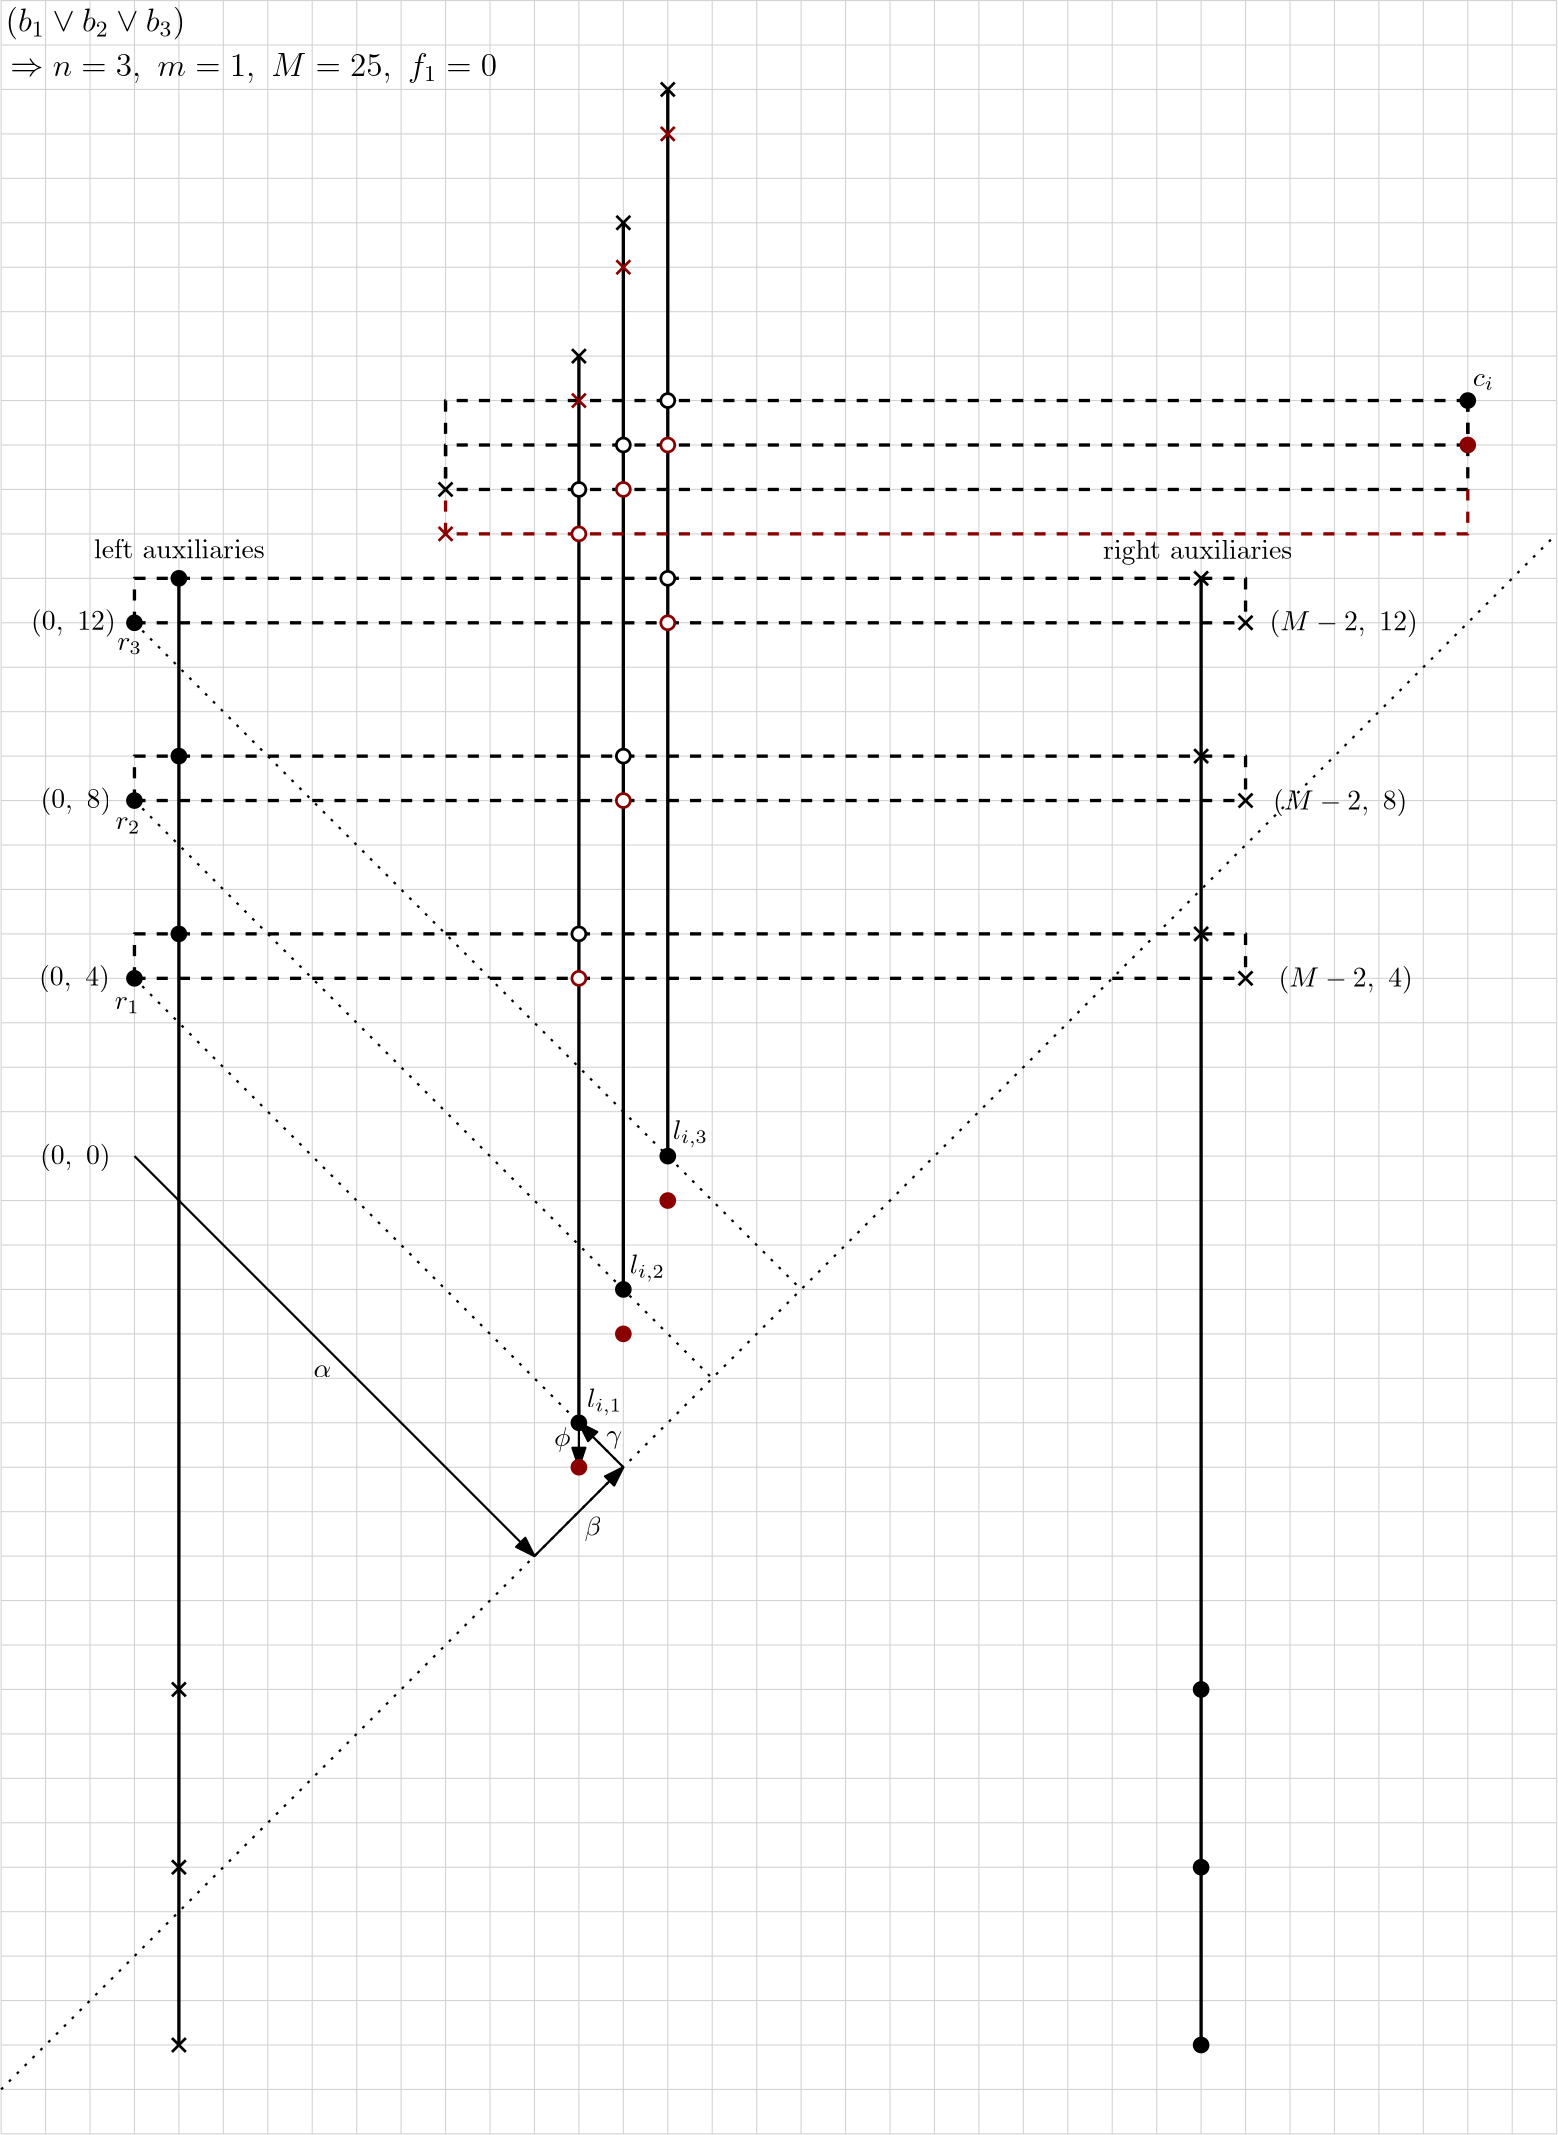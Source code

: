 <?xml version="1.0"?>
<!DOCTYPE ipe SYSTEM "ipe.dtd">
<ipe version="70218" creator="Ipe 7.2.26">
<info created="D:20230320151130" modified="D:20230323182908"/>
<ipestyle name="basic">
<symbol name="arrow/arc(spx)">
<path stroke="sym-stroke" fill="sym-stroke" pen="sym-pen">
0 0 m
-1 0.333 l
-1 -0.333 l
h
</path>
</symbol>
<symbol name="arrow/farc(spx)">
<path stroke="sym-stroke" fill="white" pen="sym-pen">
0 0 m
-1 0.333 l
-1 -0.333 l
h
</path>
</symbol>
<symbol name="arrow/ptarc(spx)">
<path stroke="sym-stroke" fill="sym-stroke" pen="sym-pen">
0 0 m
-1 0.333 l
-0.8 0 l
-1 -0.333 l
h
</path>
</symbol>
<symbol name="arrow/fptarc(spx)">
<path stroke="sym-stroke" fill="white" pen="sym-pen">
0 0 m
-1 0.333 l
-0.8 0 l
-1 -0.333 l
h
</path>
</symbol>
<symbol name="mark/circle(sx)" transformations="translations">
<path fill="sym-stroke">
0.6 0 0 0.6 0 0 e
0.4 0 0 0.4 0 0 e
</path>
</symbol>
<symbol name="mark/disk(sx)" transformations="translations">
<path fill="sym-stroke">
0.6 0 0 0.6 0 0 e
</path>
</symbol>
<symbol name="mark/fdisk(sfx)" transformations="translations">
<group>
<path fill="sym-fill">
0.5 0 0 0.5 0 0 e
</path>
<path fill="sym-stroke" fillrule="eofill">
0.6 0 0 0.6 0 0 e
0.4 0 0 0.4 0 0 e
</path>
</group>
</symbol>
<symbol name="mark/box(sx)" transformations="translations">
<path fill="sym-stroke" fillrule="eofill">
-0.6 -0.6 m
0.6 -0.6 l
0.6 0.6 l
-0.6 0.6 l
h
-0.4 -0.4 m
0.4 -0.4 l
0.4 0.4 l
-0.4 0.4 l
h
</path>
</symbol>
<symbol name="mark/square(sx)" transformations="translations">
<path fill="sym-stroke">
-0.6 -0.6 m
0.6 -0.6 l
0.6 0.6 l
-0.6 0.6 l
h
</path>
</symbol>
<symbol name="mark/fsquare(sfx)" transformations="translations">
<group>
<path fill="sym-fill">
-0.5 -0.5 m
0.5 -0.5 l
0.5 0.5 l
-0.5 0.5 l
h
</path>
<path fill="sym-stroke" fillrule="eofill">
-0.6 -0.6 m
0.6 -0.6 l
0.6 0.6 l
-0.6 0.6 l
h
-0.4 -0.4 m
0.4 -0.4 l
0.4 0.4 l
-0.4 0.4 l
h
</path>
</group>
</symbol>
<symbol name="mark/cross(sx)" transformations="translations">
<group>
<path fill="sym-stroke">
-0.43 -0.57 m
0.57 0.43 l
0.43 0.57 l
-0.57 -0.43 l
h
</path>
<path fill="sym-stroke">
-0.43 0.57 m
0.57 -0.43 l
0.43 -0.57 l
-0.57 0.43 l
h
</path>
</group>
</symbol>
<symbol name="arrow/fnormal(spx)">
<path stroke="sym-stroke" fill="white" pen="sym-pen">
0 0 m
-1 0.333 l
-1 -0.333 l
h
</path>
</symbol>
<symbol name="arrow/pointed(spx)">
<path stroke="sym-stroke" fill="sym-stroke" pen="sym-pen">
0 0 m
-1 0.333 l
-0.8 0 l
-1 -0.333 l
h
</path>
</symbol>
<symbol name="arrow/fpointed(spx)">
<path stroke="sym-stroke" fill="white" pen="sym-pen">
0 0 m
-1 0.333 l
-0.8 0 l
-1 -0.333 l
h
</path>
</symbol>
<symbol name="arrow/linear(spx)">
<path stroke="sym-stroke" pen="sym-pen">
-1 0.333 m
0 0 l
-1 -0.333 l
</path>
</symbol>
<symbol name="arrow/fdouble(spx)">
<path stroke="sym-stroke" fill="white" pen="sym-pen">
0 0 m
-1 0.333 l
-1 -0.333 l
h
-1 0 m
-2 0.333 l
-2 -0.333 l
h
</path>
</symbol>
<symbol name="arrow/double(spx)">
<path stroke="sym-stroke" fill="sym-stroke" pen="sym-pen">
0 0 m
-1 0.333 l
-1 -0.333 l
h
-1 0 m
-2 0.333 l
-2 -0.333 l
h
</path>
</symbol>
<symbol name="arrow/mid-normal(spx)">
<path stroke="sym-stroke" fill="sym-stroke" pen="sym-pen">
0.5 0 m
-0.5 0.333 l
-0.5 -0.333 l
h
</path>
</symbol>
<symbol name="arrow/mid-fnormal(spx)">
<path stroke="sym-stroke" fill="white" pen="sym-pen">
0.5 0 m
-0.5 0.333 l
-0.5 -0.333 l
h
</path>
</symbol>
<symbol name="arrow/mid-pointed(spx)">
<path stroke="sym-stroke" fill="sym-stroke" pen="sym-pen">
0.5 0 m
-0.5 0.333 l
-0.3 0 l
-0.5 -0.333 l
h
</path>
</symbol>
<symbol name="arrow/mid-fpointed(spx)">
<path stroke="sym-stroke" fill="white" pen="sym-pen">
0.5 0 m
-0.5 0.333 l
-0.3 0 l
-0.5 -0.333 l
h
</path>
</symbol>
<symbol name="arrow/mid-double(spx)">
<path stroke="sym-stroke" fill="sym-stroke" pen="sym-pen">
1 0 m
0 0.333 l
0 -0.333 l
h
0 0 m
-1 0.333 l
-1 -0.333 l
h
</path>
</symbol>
<symbol name="arrow/mid-fdouble(spx)">
<path stroke="sym-stroke" fill="white" pen="sym-pen">
1 0 m
0 0.333 l
0 -0.333 l
h
0 0 m
-1 0.333 l
-1 -0.333 l
h
</path>
</symbol>
<anglesize name="22.5 deg" value="22.5"/>
<anglesize name="30 deg" value="30"/>
<anglesize name="45 deg" value="45"/>
<anglesize name="60 deg" value="60"/>
<anglesize name="90 deg" value="90"/>
<arrowsize name="large" value="10"/>
<arrowsize name="small" value="5"/>
<arrowsize name="tiny" value="3"/>
<color name="blue" value="0 0 1"/>
<color name="brown" value="0.647 0.165 0.165"/>
<color name="darkblue" value="0 0 0.545"/>
<color name="darkcyan" value="0 0.545 0.545"/>
<color name="darkgray" value="0.663"/>
<color name="darkgreen" value="0 0.392 0"/>
<color name="darkmagenta" value="0.545 0 0.545"/>
<color name="darkorange" value="1 0.549 0"/>
<color name="darkred" value="0.545 0 0"/>
<color name="gold" value="1 0.843 0"/>
<color name="gray" value="0.745"/>
<color name="green" value="0 1 0"/>
<color name="lightblue" value="0.678 0.847 0.902"/>
<color name="lightcyan" value="0.878 1 1"/>
<color name="lightgray" value="0.827"/>
<color name="lightgreen" value="0.565 0.933 0.565"/>
<color name="lightyellow" value="1 1 0.878"/>
<color name="navy" value="0 0 0.502"/>
<color name="orange" value="1 0.647 0"/>
<color name="pink" value="1 0.753 0.796"/>
<color name="purple" value="0.627 0.125 0.941"/>
<color name="red" value="1 0 0"/>
<color name="seagreen" value="0.18 0.545 0.341"/>
<color name="turquoise" value="0.251 0.878 0.816"/>
<color name="violet" value="0.933 0.51 0.933"/>
<color name="yellow" value="1 1 0"/>
<dashstyle name="dash dot dotted" value="[4 2 1 2 1 2] 0"/>
<dashstyle name="dash dotted" value="[4 2 1 2] 0"/>
<dashstyle name="dashed" value="[4] 0"/>
<dashstyle name="dotted" value="[1 3] 0"/>
<gridsize name="10 pts (~3.5 mm)" value="10"/>
<gridsize name="14 pts (~5 mm)" value="14"/>
<gridsize name="16 pts (~6 mm)" value="16"/>
<gridsize name="20 pts (~7 mm)" value="20"/>
<gridsize name="28 pts (~10 mm)" value="28"/>
<gridsize name="32 pts (~12 mm)" value="32"/>
<gridsize name="4 pts" value="4"/>
<gridsize name="56 pts (~20 mm)" value="56"/>
<gridsize name="8 pts (~3 mm)" value="8"/>
<opacity name="10%" value="0.1"/>
<opacity name="30%" value="0.3"/>
<opacity name="50%" value="0.5"/>
<opacity name="75%" value="0.75"/>
<pen name="fat" value="1.2"/>
<pen name="heavier" value="0.8"/>
<pen name="ultrafat" value="2"/>
<symbolsize name="large" value="5"/>
<symbolsize name="small" value="2"/>
<symbolsize name="tiny" value="1.1"/>
<textsize name="Huge" value="\Huge"/>
<textsize name="LARGE" value="\LARGE"/>
<textsize name="Large" value="\Large"/>
<textsize name="footnote" value="\footnotesize"/>
<textsize name="huge" value="\huge"/>
<textsize name="large" value="\large"/>
<textsize name="script" value="\scriptsize"/>
<textsize name="small" value="\small"/>
<textsize name="tiny" value="\tiny"/>
<textstyle name="center" begin="\begin{center}" end="\end{center}"/>
<textstyle name="item" begin="\begin{itemize}\item{}" end="\end{itemize}"/>
<textstyle name="itemize" begin="\begin{itemize}" end="\end{itemize}"/>
<tiling name="falling" angle="-60" step="4" width="1"/>
<tiling name="rising" angle="30" step="4" width="1"/>
</ipestyle>
<page>
<layer name="variables"/>
<layer name="checkers"/>
<layer name="grid"/>
<layer name="variable_paths"/>
<layer name="checker_paths"/>
<layer name="circles"/>
<view layers="variables checkers grid variable_paths checker_paths circles" active="variable_paths"/>
<path layer="grid" stroke="lightgray" opacity="30%" stroke-opacity="opaque">
16 800 m
16 32 l
576 32 l
576 800 l
h
</path>
<path stroke="lightgray" opacity="30%" stroke-opacity="opaque">
16 784 m
576 784 l
</path>
<path stroke="lightgray" opacity="30%" stroke-opacity="opaque">
576 768 m
16 768 l
</path>
<path stroke="lightgray" opacity="30%" stroke-opacity="opaque">
16 752 m
576 752 l
</path>
<path stroke="lightgray" opacity="30%" stroke-opacity="opaque">
576 736 m
16 736 l
</path>
<path stroke="lightgray" opacity="30%" stroke-opacity="opaque">
16 720 m
576 720 l
</path>
<path matrix="1 0 0 1 0 -80" stroke="lightgray" opacity="30%" stroke-opacity="opaque">
16 784 m
576 784 l
</path>
<path matrix="1 0 0 1 0 -80" stroke="lightgray" opacity="30%" stroke-opacity="opaque">
576 768 m
16 768 l
</path>
<path matrix="1 0 0 1 0 -80" stroke="lightgray" opacity="30%" stroke-opacity="opaque">
16 752 m
576 752 l
</path>
<path matrix="1 0 0 1 0 -80" stroke="lightgray" opacity="30%" stroke-opacity="opaque">
576 736 m
16 736 l
</path>
<path matrix="1 0 0 1 0 -80" stroke="lightgray" opacity="30%" stroke-opacity="opaque">
16 720 m
576 720 l
</path>
<path matrix="1 0 0 1 0 -160" stroke="lightgray" opacity="30%" stroke-opacity="opaque">
16 784 m
576 784 l
</path>
<path matrix="1 0 0 1 0 -160" stroke="lightgray" opacity="30%" stroke-opacity="opaque">
576 768 m
16 768 l
</path>
<path matrix="1 0 0 1 0 -160" stroke="lightgray" opacity="30%" stroke-opacity="opaque">
16 752 m
576 752 l
</path>
<path matrix="1 0 0 1 0 -160" stroke="lightgray" opacity="30%" stroke-opacity="opaque">
576 736 m
16 736 l
</path>
<path matrix="1 0 0 1 0 -160" stroke="lightgray" opacity="30%" stroke-opacity="opaque">
16 720 m
576 720 l
</path>
<path matrix="1 0 0 1 0 -240" stroke="lightgray" opacity="30%" stroke-opacity="opaque">
16 784 m
576 784 l
</path>
<path matrix="1 0 0 1 0 -240" stroke="lightgray" opacity="30%" stroke-opacity="opaque">
576 768 m
16 768 l
</path>
<path matrix="1 0 0 1 0 -240" stroke="lightgray" opacity="30%" stroke-opacity="opaque">
16 752 m
576 752 l
</path>
<path matrix="1 0 0 1 0 -240" stroke="lightgray" opacity="30%" stroke-opacity="opaque">
576 736 m
16 736 l
</path>
<path matrix="1 0 0 1 0 -240" stroke="lightgray" opacity="30%" stroke-opacity="opaque">
16 720 m
576 720 l
</path>
<path matrix="1 0 0 1 0 -320" stroke="lightgray" opacity="30%" stroke-opacity="opaque">
16 784 m
576 784 l
</path>
<path matrix="1 0 0 1 0 -320" stroke="lightgray" opacity="30%" stroke-opacity="opaque">
576 768 m
16 768 l
</path>
<path matrix="1 0 0 1 0 -320" stroke="lightgray" opacity="30%" stroke-opacity="opaque">
16 752 m
576 752 l
</path>
<path matrix="1 0 0 1 0 -320" stroke="lightgray" opacity="30%" stroke-opacity="opaque">
576 736 m
16 736 l
</path>
<path matrix="1 0 0 1 0 -320" stroke="lightgray" opacity="30%" stroke-opacity="opaque">
16 720 m
576 720 l
</path>
<path matrix="1 0 0 1 0 -400" stroke="lightgray" opacity="30%" stroke-opacity="opaque">
16 784 m
576 784 l
</path>
<path matrix="1 0 0 1 0 -400" stroke="lightgray" opacity="30%" stroke-opacity="opaque">
576 768 m
16 768 l
</path>
<path matrix="1 0 0 1 0 -400" stroke="lightgray" opacity="30%" stroke-opacity="opaque">
16 752 m
576 752 l
</path>
<path matrix="1 0 0 1 0 -400" stroke="lightgray" opacity="30%" stroke-opacity="opaque">
576 736 m
16 736 l
</path>
<path matrix="1 0 0 1 0 -400" stroke="lightgray" opacity="30%" stroke-opacity="opaque">
16 720 m
576 720 l
</path>
<path matrix="1 0 0 1 0 -480" stroke="lightgray" opacity="30%" stroke-opacity="opaque">
16 784 m
576 784 l
</path>
<path matrix="1 0 0 1 0 -480" stroke="lightgray" opacity="30%" stroke-opacity="opaque">
576 768 m
16 768 l
</path>
<path matrix="1 0 0 1 0 -480" stroke="lightgray" opacity="30%" stroke-opacity="opaque">
16 752 m
576 752 l
</path>
<path matrix="1 0 0 1 0 -480" stroke="lightgray" opacity="30%" stroke-opacity="opaque">
576 736 m
16 736 l
</path>
<path matrix="1 0 0 1 0 -480" stroke="lightgray" opacity="30%" stroke-opacity="opaque">
16 720 m
576 720 l
</path>
<path matrix="1 0 0 1 0 -560" stroke="lightgray" opacity="30%" stroke-opacity="opaque">
16 784 m
576 784 l
</path>
<path matrix="1 0 0 1 0 -560" stroke="lightgray" opacity="30%" stroke-opacity="opaque">
576 768 m
16 768 l
</path>
<path matrix="1 0 0 1 0 -560" stroke="lightgray" opacity="30%" stroke-opacity="opaque">
16 752 m
576 752 l
</path>
<path matrix="1 0 0 1 0 -560" stroke="lightgray" opacity="30%" stroke-opacity="opaque">
576 736 m
16 736 l
</path>
<path matrix="1 0 0 1 0 -560" stroke="lightgray" opacity="30%" stroke-opacity="opaque">
16 720 m
576 720 l
</path>
<path matrix="1 0 0 1 0 -640" stroke="lightgray" opacity="30%" stroke-opacity="opaque">
16 784 m
576 784 l
</path>
<path matrix="1 0 0 1 0 -640" stroke="lightgray" opacity="30%" stroke-opacity="opaque">
576 768 m
16 768 l
</path>
<path matrix="1 0 0 1 0 -640" stroke="lightgray" opacity="30%" stroke-opacity="opaque">
16 752 m
576 752 l
</path>
<path matrix="1 0 0 1 0 -640" stroke="lightgray" opacity="30%" stroke-opacity="opaque">
576 736 m
16 736 l
</path>
<path matrix="1 0 0 1 0 -640" stroke="lightgray" opacity="30%" stroke-opacity="opaque">
16 720 m
576 720 l
</path>
<path matrix="1 0 0 1 0 -656" stroke="lightgray" opacity="30%" stroke-opacity="opaque">
16 720 m
576 720 l
</path>
<path matrix="1 0 0 1 0 -672" stroke="lightgray" opacity="30%" stroke-opacity="opaque">
16 720 m
576 720 l
</path>
<path stroke="lightgray" opacity="30%" stroke-opacity="opaque">
32 32 m
32 800 l
</path>
<path stroke="lightgray" opacity="30%" stroke-opacity="opaque">
48 800 m
48 32 l
</path>
<path matrix="1 0 0 1 32 0" stroke="lightgray" opacity="30%" stroke-opacity="opaque">
32 32 m
32 800 l
</path>
<path matrix="1 0 0 1 32 0" stroke="lightgray" opacity="30%" stroke-opacity="opaque">
48 800 m
48 32 l
</path>
<path matrix="1 0 0 1 64 0" stroke="lightgray" opacity="30%" stroke-opacity="opaque">
32 32 m
32 800 l
</path>
<path matrix="1 0 0 1 64 0" stroke="lightgray" opacity="30%" stroke-opacity="opaque">
48 800 m
48 32 l
</path>
<path matrix="1 0 0 1 96 0" stroke="lightgray" opacity="30%" stroke-opacity="opaque">
32 32 m
32 800 l
</path>
<path matrix="1 0 0 1 96 0" stroke="lightgray" opacity="30%" stroke-opacity="opaque">
48 800 m
48 32 l
</path>
<path matrix="1 0 0 1 128 0" stroke="lightgray" opacity="30%" stroke-opacity="opaque">
32 32 m
32 800 l
</path>
<path matrix="1 0 0 1 128 0" stroke="lightgray" opacity="30%" stroke-opacity="opaque">
48 800 m
48 32 l
</path>
<path matrix="1 0 0 1 160 0" stroke="lightgray" opacity="30%" stroke-opacity="opaque">
32 32 m
32 800 l
</path>
<path matrix="1 0 0 1 160 0" stroke="lightgray" opacity="30%" stroke-opacity="opaque">
48 800 m
48 32 l
</path>
<path matrix="1 0 0 1 192 0" stroke="lightgray" opacity="30%" stroke-opacity="opaque">
32 32 m
32 800 l
</path>
<path matrix="1 0 0 1 192 0" stroke="lightgray" opacity="30%" stroke-opacity="opaque">
48 800 m
48 32 l
</path>
<path matrix="1 0 0 1 224 0" stroke="lightgray" opacity="30%" stroke-opacity="opaque">
32 32 m
32 800 l
</path>
<path matrix="1 0 0 1 224 0" stroke="lightgray" opacity="30%" stroke-opacity="opaque">
48 800 m
48 32 l
</path>
<path matrix="1 0 0 1 256 0" stroke="lightgray" opacity="30%" stroke-opacity="opaque">
32 32 m
32 800 l
</path>
<path matrix="1 0 0 1 256 0" stroke="lightgray" opacity="30%" stroke-opacity="opaque">
48 800 m
48 32 l
</path>
<path matrix="1 0 0 1 288 0" stroke="lightgray" opacity="30%" stroke-opacity="opaque">
32 32 m
32 800 l
</path>
<path matrix="1 0 0 1 288 0" stroke="lightgray" opacity="30%" stroke-opacity="opaque">
48 800 m
48 32 l
</path>
<path matrix="1 0 0 1 320 0" stroke="lightgray" opacity="30%" stroke-opacity="opaque">
32 32 m
32 800 l
</path>
<path matrix="1 0 0 1 320 0" stroke="lightgray" opacity="30%" stroke-opacity="opaque">
48 800 m
48 32 l
</path>
<path matrix="1 0 0 1 352 0" stroke="lightgray" opacity="30%" stroke-opacity="opaque">
32 32 m
32 800 l
</path>
<path matrix="1 0 0 1 352 0" stroke="lightgray" opacity="30%" stroke-opacity="opaque">
48 800 m
48 32 l
</path>
<path matrix="1 0 0 1 384 0" stroke="lightgray" opacity="30%" stroke-opacity="opaque">
32 32 m
32 800 l
</path>
<path matrix="1 0 0 1 384 0" stroke="lightgray" opacity="30%" stroke-opacity="opaque">
48 800 m
48 32 l
</path>
<path matrix="1 0 0 1 416 0" stroke="lightgray" opacity="30%" stroke-opacity="opaque">
32 32 m
32 800 l
</path>
<path matrix="1 0 0 1 416 0" stroke="lightgray" opacity="30%" stroke-opacity="opaque">
48 800 m
48 32 l
</path>
<path matrix="1 0 0 1 448 0" stroke="lightgray" opacity="30%" stroke-opacity="opaque">
32 32 m
32 800 l
</path>
<path matrix="1 0 0 1 448 0" stroke="lightgray" opacity="30%" stroke-opacity="opaque">
48 800 m
48 32 l
</path>
<path matrix="1 0 0 1 480 0" stroke="lightgray" opacity="30%" stroke-opacity="opaque">
32 32 m
32 800 l
</path>
<path matrix="1 0 0 1 480 0" stroke="lightgray" opacity="30%" stroke-opacity="opaque">
48 800 m
48 32 l
</path>
<path matrix="1 0 0 1 496 0" stroke="lightgray" opacity="30%" stroke-opacity="opaque">
48 800 m
48 32 l
</path>
<path matrix="1 0 0 1 512 0" stroke="lightgray" opacity="30%" stroke-opacity="opaque">
48 800 m
48 32 l
</path>
<path stroke="black" dash="dotted" pen="heavier">
16 48 m
576 608 l
</path>
<path layer="variable_paths" stroke="black" dash="dashed" pen="fat">
64 576 m
64 592 l
464 592 l
464 576 l
</path>
<path stroke="black" dash="dashed" pen="fat">
64 576 m
464 576 l
</path>
<path stroke="black" dash="dashed" pen="fat">
64 512 m
64 528 l
464 528 l
464 512 l
</path>
<path stroke="black" dash="dashed" pen="fat">
64 512 m
464 512 l
</path>
<path stroke="black" dash="dashed" pen="fat">
64 448 m
64 464 l
464 464 l
464 448 l
</path>
<path stroke="black" dash="dashed" pen="fat">
64 448 m
464 448 l
</path>
<path stroke="black" pen="fat">
80 592 m
80 64 l
</path>
<path stroke="black" pen="fat">
448 64 m
448 592 l
</path>
<path stroke="black" pen="fat">
256 768 m
256 384 l
</path>
<path stroke="black" pen="fat">
240 336 m
240 720 l
</path>
<path stroke="black" pen="fat">
224 672 m
224 288 l
</path>
<path stroke="black" dash="dashed" pen="fat">
544 656 m
176 656 l
176 624 l
</path>
<path stroke="black" dash="dashed" pen="fat">
544 656 m
544 640 l
176 640 l
176 624 l
</path>
<path stroke="black" dash="dashed" pen="fat">
544 656 m
544 624 l
176 624 l
</path>
<path stroke="darkred" dash="dashed" pen="fat">
544 624 m
544 608 l
176 608 l
176 624 l
</path>
<use layer="circles" name="mark/fdisk(sfx)" pos="224 464" size="large" stroke="black" fill="white"/>
<use name="mark/fdisk(sfx)" pos="240 528" size="large" stroke="black" fill="white"/>
<use name="mark/fdisk(sfx)" pos="256 592" size="large" stroke="black" fill="white"/>
<use matrix="1 0 0 1 0 -16" name="mark/fdisk(sfx)" pos="256 672" size="large" stroke="black" fill="white"/>
<use matrix="1 0 0 1 0 -16" name="mark/fdisk(sfx)" pos="240 656" size="large" stroke="black" fill="white"/>
<use matrix="1 0 0 1 0 -16" name="mark/fdisk(sfx)" pos="224 640" size="large" stroke="black" fill="white"/>
<use name="mark/fdisk(sfx)" pos="224 448" size="large" stroke="darkred" fill="white"/>
<use name="mark/fdisk(sfx)" pos="240 512" size="large" stroke="darkred" fill="white"/>
<use name="mark/fdisk(sfx)" pos="256 576" size="large" stroke="darkred" fill="white"/>
<use matrix="1 0 0 1 0 -16" name="mark/fdisk(sfx)" pos="224 624" size="large" stroke="darkred" fill="white"/>
<use matrix="1 0 0 1 0 -16" name="mark/fdisk(sfx)" pos="240 640" size="large" stroke="darkred" fill="white"/>
<use matrix="1 0 0 1 0 -16" name="mark/fdisk(sfx)" pos="256 656" size="large" stroke="darkred" fill="white"/>
<text layer="checkers" matrix="1 0 0 1 -44.7201 68.8012" transformations="translations" pos="64 704" stroke="black" type="label" width="175.267" height="8.307" depth="2.32" valign="baseline" size="large" style="math">\Rightarrow n = 3,\ m = 1,\ M = 25,\ f_1 = 0</text>
<use layer="variables" name="mark/disk(sx)" pos="64 576" size="large" stroke="black"/>
<use name="mark/disk(sx)" pos="64 512" size="large" stroke="black"/>
<use name="mark/disk(sx)" pos="64 448" size="large" stroke="black"/>
<use name="mark/disk(sx)" pos="80 592" size="large" stroke="black"/>
<use name="mark/disk(sx)" pos="80 528" size="large" stroke="black"/>
<use name="mark/disk(sx)" pos="80 464" size="large" stroke="black"/>
<use matrix="1 0 0 1 32 0" name="mark/cross(sx)" pos="432 576" size="large" stroke="black"/>
<use matrix="1 0 0 1 32 0" name="mark/cross(sx)" pos="432 512" size="large" stroke="black"/>
<use matrix="1 0 0 1 32 0" name="mark/cross(sx)" pos="432 448" size="large" stroke="black"/>
<use matrix="1 0 0 1 32 0" name="mark/cross(sx)" pos="416 592" size="large" stroke="black"/>
<use matrix="1 0 0 1 32 0" name="mark/cross(sx)" pos="416 528" size="large" stroke="black"/>
<use matrix="1 0 0 1 32 0" name="mark/cross(sx)" pos="416 464" size="large" stroke="black"/>
<text layer="checkers" matrix="1 0 0 1 -73.1381 68.6647" transformations="translations" pos="208 240" stroke="black" type="label" width="6.41" height="4.289" depth="0" halign="right" valign="top" style="math">\alpha</text>
<path matrix="1 0 0 1 0 16" stroke="black" pen="heavier" arrow="normal/normal">
64 368 m
208 224 l
</path>
<path matrix="1 0 0 1 -16 0" stroke="black" pen="heavier" arrow="normal/normal">
224 240 m
256 272 l
</path>
<path matrix="1 0 0 1 16 0" stroke="black" pen="heavier" arrow="normal/normal">
224 272 m
208 288 l
</path>
<text layer="variables" matrix="1 0 0 1 -8.86038 -2.57525" transformations="translations" pos="64 448" stroke="black" type="label" width="25.46" height="7.473" depth="2.49" halign="right" valign="baseline" style="math">(0,\ 4)</text>
<text matrix="1 0 0 1 -8.37293 -2.70034" transformations="translations" pos="64 512" stroke="black" type="label" width="25.46" height="7.473" depth="2.49" halign="right" valign="baseline" style="math">(0,\ 8)</text>
<text matrix="1 0 0 1 -6.75555 -2.47599" transformations="translations" pos="64 576" stroke="black" type="label" width="30.441" height="7.473" depth="2.49" halign="right" valign="baseline" style="math">(0,\ 12)</text>
<use matrix="1 0 0 1 0 -16" name="mark/cross(sx)" pos="80 80" size="large" stroke="black"/>
<use matrix="1 0 0 1 0 -16" name="mark/cross(sx)" pos="80 144" size="large" stroke="black"/>
<use matrix="1 0 0 1 0 -16" name="mark/cross(sx)" pos="80 208" size="large" stroke="black"/>
<use matrix="1 0 0 1 16 -16" name="mark/disk(sx)" pos="432 208" size="large" stroke="black"/>
<use matrix="1 0 0 1 16 -16" name="mark/disk(sx)" pos="432 144" size="large" stroke="black"/>
<use matrix="1 0 0 1 16 -16" name="mark/disk(sx)" pos="432 80" size="large" stroke="black"/>
<text layer="checkers" matrix="1 0 0 1 17.7686 19.7653" transformations="translations" pos="528 640" stroke="black" type="label" width="7.628" height="4.294" depth="1.49" valign="bottom" style="math">c_i</text>
<text layer="variables" matrix="1 0 0 1 -30.521 10.6782" transformations="translations" pos="80 592" stroke="black" type="label" width="61.519" height="6.918" depth="0" valign="center">left auxiliaries</text>
<text matrix="1 0 0 1 64.8962 9.50138" transformations="translations" pos="416 592" stroke="black" type="label" width="68.189" height="6.926" depth="1.93" halign="right" valign="center">right auxiliaries</text>
<text matrix="1 0 0 1 -46.4576 68.8536" transformations="translations" pos="64 720" stroke="black" type="label" width="64.8" height="8.965" depth="2.99" valign="baseline" size="large" style="math">(b_1 \lor b_2 \lor b_3)</text>
<text matrix="1 0 0 1 -3.61011 -17.8932" transformations="translations" pos="60.5239 454.846" stroke="black" type="label" width="8.964" height="4.294" depth="1.49" valign="baseline" style="math">r_1</text>
<text matrix="1 0 0 1 -6.9867 -16.9466" transformations="translations" pos="64.1828 518.589" stroke="black" type="label" width="8.964" height="4.294" depth="1.49" valign="baseline" style="math">r_2</text>
<text matrix="1 0 0 1 -12.0002 46.029" transformations="translations" pos="69.7675 520.129" stroke="black" type="label" width="8.964" height="4.294" depth="1.49" valign="baseline" style="math">r_3
</text>
<path layer="checkers" stroke="black" pen="heavier" arrow="normal/normal">
224 288 m
224 272 l
</path>
<text layer="variables" matrix="1 0 0 1 -23.3786 -2.70549" transformations="translations" pos="496 576" stroke="black" type="label" width="53.369" height="7.473" depth="2.49" valign="baseline" style="math">(M - 2,\ 12)</text>
<text matrix="1 0 0 1 -22.1488 -67.1974" transformations="translations" pos="496 576" stroke="black" type="label" width="48.388" height="7.473" depth="2.49" valign="baseline" style="math">(M - 2,\ 8)</text>
<text matrix="1 0 0 1 -20.1812 -130.951" transformations="translations" pos="496 576" stroke="black" type="label" width="48.388" height="7.473" depth="2.49" valign="baseline" style="math">(M - 2,\ 4)</text>
<path layer="checkers" stroke="black" dash="dotted" pen="heavier">
64 448 m
240 272 l
</path>
<path stroke="black" dash="dotted" pen="heavier">
64 512 m
272 304 l
</path>
<path stroke="black" dash="dotted" pen="heavier">
64 576 m
304 336 l
</path>
<text matrix="1 0 0 1 -34.0393 -2.90579" transformations="translations" pos="64 384" stroke="black" type="label" width="25.46" height="7.473" depth="2.49" valign="baseline" style="math">(0,\ 0)</text>
<use name="mark/disk(sx)" pos="224 288" size="large" stroke="black"/>
<use name="mark/disk(sx)" pos="240 336" size="large" stroke="black"/>
<use name="mark/disk(sx)" pos="256 384" size="large" stroke="black"/>
<use matrix="1 0 0 1 0 -32" name="mark/disk(sx)" pos="256 400" size="large" stroke="darkred"/>
<use matrix="1 0 0 1 0 -32" name="mark/disk(sx)" pos="240 352" size="large" stroke="darkred"/>
<use matrix="1 0 0 1 0 -32" name="mark/disk(sx)" pos="224 304" size="large" stroke="darkred"/>
<use matrix="1 0 0 1 0 16" name="mark/cross(sx)" pos="224 656" size="large" stroke="black"/>
<use matrix="1 0 0 1 0 16" name="mark/cross(sx)" pos="240 704" size="large" stroke="black"/>
<use matrix="1 0 0 1 0 16" name="mark/cross(sx)" pos="256 752" size="large" stroke="black"/>
<use matrix="1 0 0 1 0 16" name="mark/cross(sx)" pos="176 608" size="large" stroke="black"/>
<text matrix="1 0 0 1 8.15787 5.44217" transformations="translations" pos="224 240" stroke="black" type="label" width="6.161" height="6.926" depth="1.93" halign="right" valign="bottom" style="math">\beta</text>
<text matrix="1 0 0 1 44.6747 9.92074" transformations="translations" pos="192 272" stroke="black" type="label" width="5.711" height="4.297" depth="1.93" halign="center" valign="center" style="math">\gamma</text>
<use matrix="1 0 0 1 0 -16" name="mark/cross(sx)" pos="176 624" size="large" stroke="darkred"/>
<use matrix="1 0 0 1 0 -16" name="mark/cross(sx)" pos="224 672" size="large" stroke="darkred"/>
<use matrix="1 0 0 1 0 -16" name="mark/cross(sx)" pos="240 720" size="large" stroke="darkred"/>
<use matrix="1 0 0 1 0 -16" name="mark/cross(sx)" pos="256 768" size="large" stroke="darkred"/>
<text matrix="1 0 0 1 1.82561 3.25188" transformations="translations" pos="256 384" stroke="black" type="label" width="12.627" height="6.919" depth="2.85" valign="bottom" style="math">l_{i,3}</text>
<text matrix="1 0 0 1 2.33907 2.85252" transformations="translations" pos="240 336" stroke="black" type="label" width="12.627" height="6.919" depth="2.85" valign="bottom" style="math">l_{i,2}</text>
<text matrix="1 0 0 1 2.90957 2.68137" transformations="translations" pos="224 288" stroke="black" type="label" width="12.627" height="6.919" depth="2.85" valign="bottom" style="math">l_{i,1}</text>
<text matrix="1 0 0 1 -9.00179 -24.4072" transformations="translations" pos="224 304" stroke="black" type="label" width="5.936" height="6.926" depth="1.93" valign="baseline" style="math">\phi</text>
<use matrix="1 0 0 1 16 16" name="mark/disk(sx)" pos="528 640" size="large" stroke="black"/>
<use matrix="1 0 0 1 16 -16" name="mark/disk(sx)" pos="528 656" size="large" stroke="darkred"/>
</page>
</ipe>
